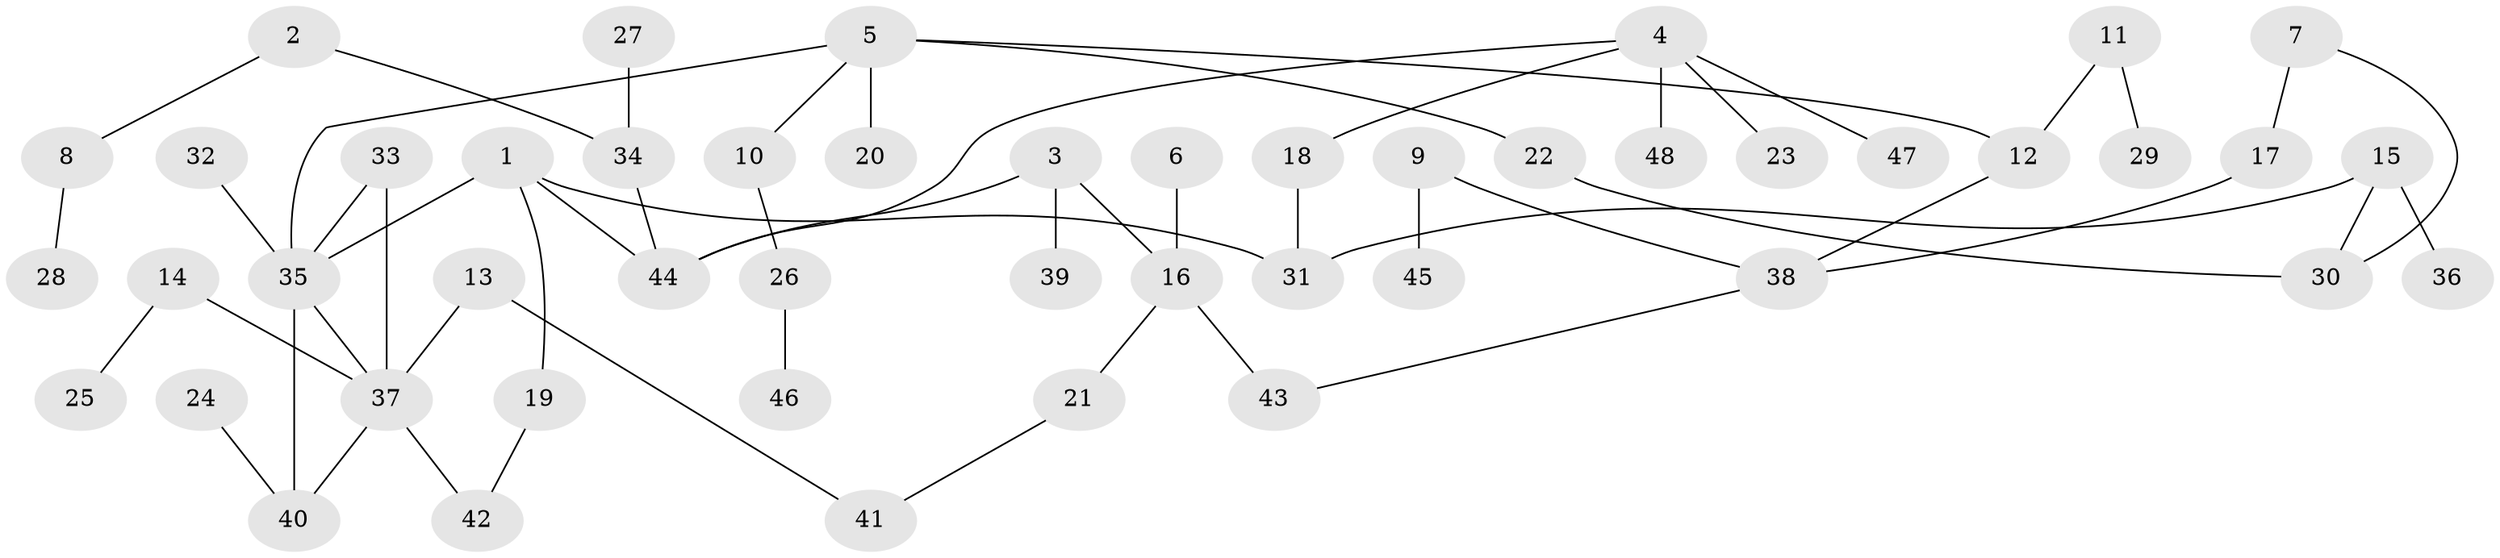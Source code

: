 // original degree distribution, {5: 0.05263157894736842, 4: 0.05263157894736842, 2: 0.30526315789473685, 7: 0.010526315789473684, 3: 0.17894736842105263, 6: 0.010526315789473684, 1: 0.3894736842105263}
// Generated by graph-tools (version 1.1) at 2025/00/03/09/25 03:00:58]
// undirected, 48 vertices, 55 edges
graph export_dot {
graph [start="1"]
  node [color=gray90,style=filled];
  1;
  2;
  3;
  4;
  5;
  6;
  7;
  8;
  9;
  10;
  11;
  12;
  13;
  14;
  15;
  16;
  17;
  18;
  19;
  20;
  21;
  22;
  23;
  24;
  25;
  26;
  27;
  28;
  29;
  30;
  31;
  32;
  33;
  34;
  35;
  36;
  37;
  38;
  39;
  40;
  41;
  42;
  43;
  44;
  45;
  46;
  47;
  48;
  1 -- 19 [weight=1.0];
  1 -- 31 [weight=1.0];
  1 -- 35 [weight=1.0];
  1 -- 44 [weight=1.0];
  2 -- 8 [weight=1.0];
  2 -- 34 [weight=1.0];
  3 -- 16 [weight=1.0];
  3 -- 39 [weight=1.0];
  3 -- 44 [weight=1.0];
  4 -- 18 [weight=1.0];
  4 -- 23 [weight=1.0];
  4 -- 44 [weight=1.0];
  4 -- 47 [weight=1.0];
  4 -- 48 [weight=1.0];
  5 -- 10 [weight=1.0];
  5 -- 12 [weight=1.0];
  5 -- 20 [weight=1.0];
  5 -- 22 [weight=1.0];
  5 -- 35 [weight=1.0];
  6 -- 16 [weight=1.0];
  7 -- 17 [weight=1.0];
  7 -- 30 [weight=1.0];
  8 -- 28 [weight=1.0];
  9 -- 38 [weight=1.0];
  9 -- 45 [weight=1.0];
  10 -- 26 [weight=1.0];
  11 -- 12 [weight=1.0];
  11 -- 29 [weight=1.0];
  12 -- 38 [weight=1.0];
  13 -- 37 [weight=1.0];
  13 -- 41 [weight=1.0];
  14 -- 25 [weight=1.0];
  14 -- 37 [weight=1.0];
  15 -- 30 [weight=1.0];
  15 -- 31 [weight=1.0];
  15 -- 36 [weight=1.0];
  16 -- 21 [weight=1.0];
  16 -- 43 [weight=1.0];
  17 -- 38 [weight=1.0];
  18 -- 31 [weight=1.0];
  19 -- 42 [weight=1.0];
  21 -- 41 [weight=1.0];
  22 -- 30 [weight=1.0];
  24 -- 40 [weight=1.0];
  26 -- 46 [weight=1.0];
  27 -- 34 [weight=1.0];
  32 -- 35 [weight=1.0];
  33 -- 35 [weight=1.0];
  33 -- 37 [weight=1.0];
  34 -- 44 [weight=1.0];
  35 -- 37 [weight=1.0];
  35 -- 40 [weight=1.0];
  37 -- 40 [weight=1.0];
  37 -- 42 [weight=1.0];
  38 -- 43 [weight=1.0];
}
